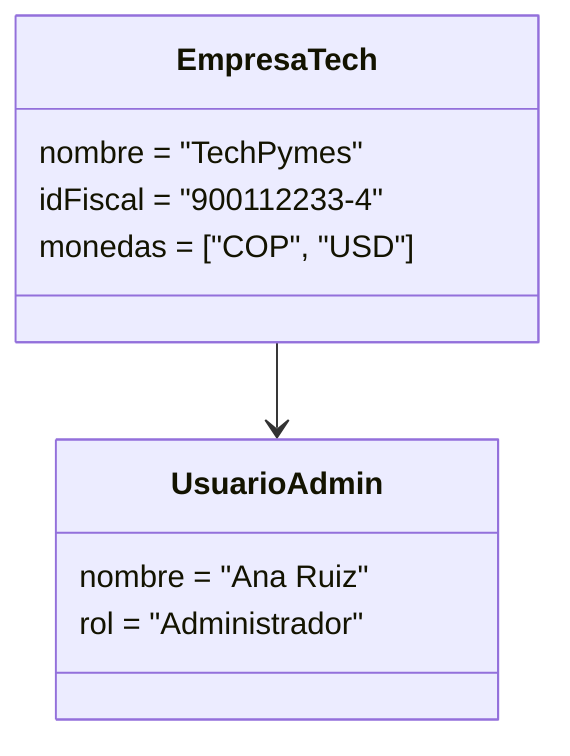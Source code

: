 classDiagram
    class EmpresaTech {
    nombre = "TechPymes"
    idFiscal = "900112233-4"
    monedas = ["COP", "USD"]
    }
    
    class UsuarioAdmin {
        nombre = "Ana Ruiz"
        rol = "Administrador"
    }
    
    EmpresaTech --> UsuarioAdmin
